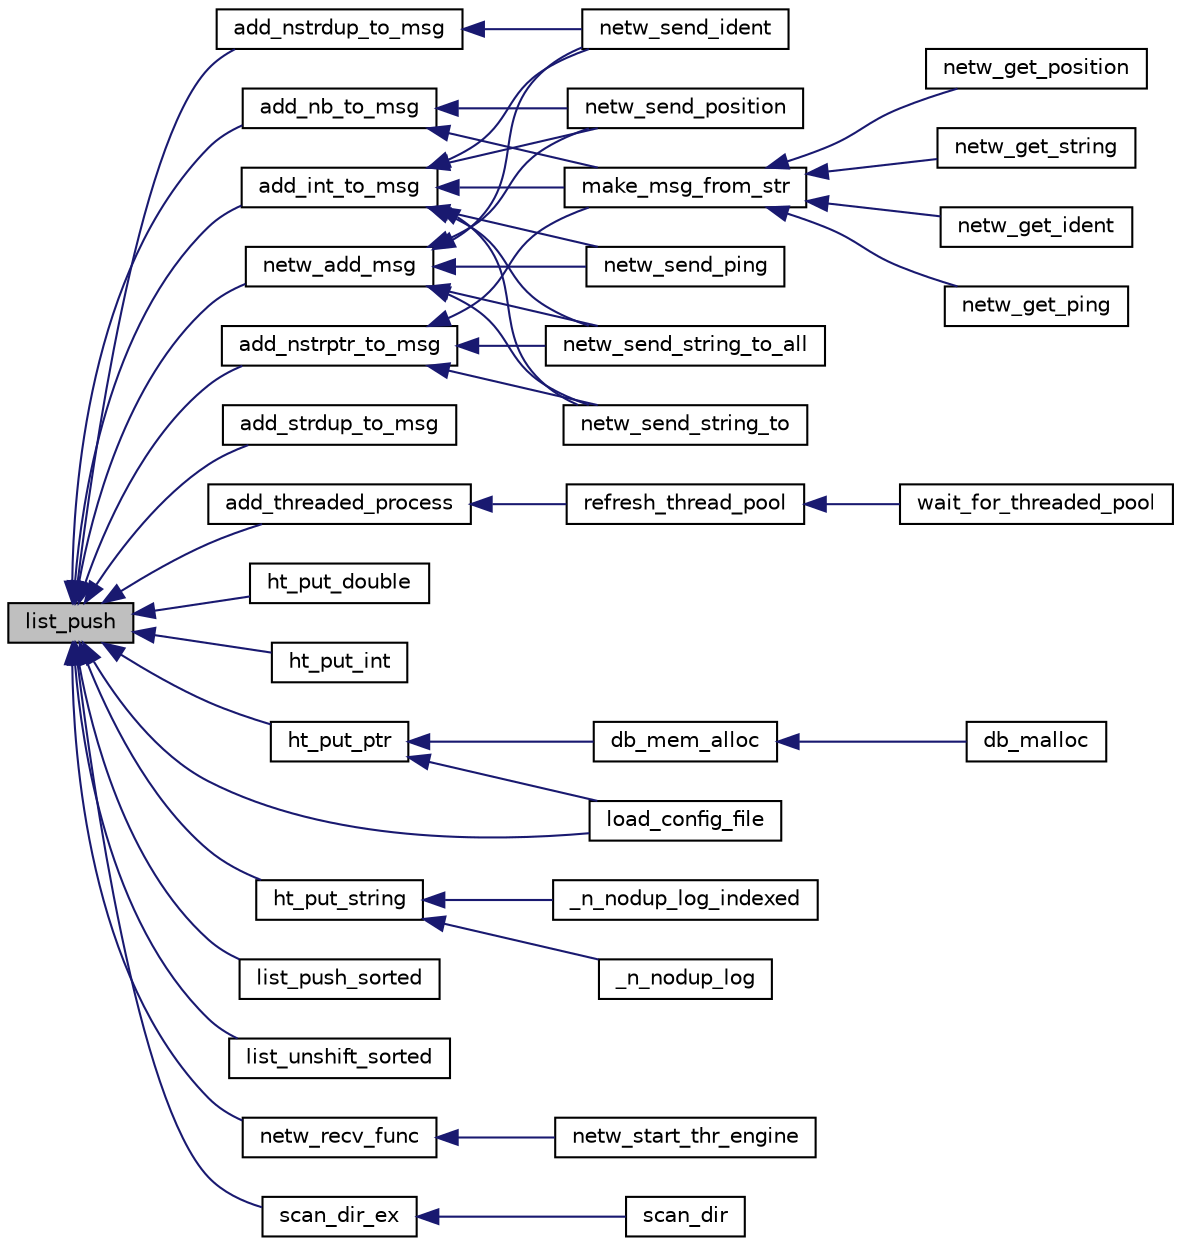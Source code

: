 digraph G
{
  edge [fontname="Helvetica",fontsize="10",labelfontname="Helvetica",labelfontsize="10"];
  node [fontname="Helvetica",fontsize="10",shape=record];
  rankdir=LR;
  Node1 [label="list_push",height=0.2,width=0.4,color="black", fillcolor="grey75", style="filled" fontcolor="black"];
  Node1 -> Node2 [dir=back,color="midnightblue",fontsize="10",style="solid",fontname="Helvetica"];
  Node2 [label="add_int_to_msg",height=0.2,width=0.4,color="black", fillcolor="white", style="filled",URL="$n__network__msg_8c.html#a7b4ccab1c57ae862807965312be589d1",tooltip="Add an int to the int list int the message."];
  Node2 -> Node3 [dir=back,color="midnightblue",fontsize="10",style="solid",fontname="Helvetica"];
  Node3 [label="make_msg_from_str",height=0.2,width=0.4,color="black", fillcolor="white", style="filled",URL="$n__network__msg_8c.html#a031bce4ba12a9f2d95a3fe8720404d83",tooltip="Make a single message of the string."];
  Node3 -> Node4 [dir=back,color="midnightblue",fontsize="10",style="solid",fontname="Helvetica"];
  Node4 [label="netw_get_ident",height=0.2,width=0.4,color="black", fillcolor="white", style="filled",URL="$n__network__msg_8c.html#af2d84e34e50db7b3b7aca16c6bdb06f8",tooltip="Retrieves identification from netwmsg."];
  Node3 -> Node5 [dir=back,color="midnightblue",fontsize="10",style="solid",fontname="Helvetica"];
  Node5 [label="netw_get_ping",height=0.2,width=0.4,color="black", fillcolor="white", style="filled",URL="$n__network__msg_8c.html#ae420c2ecf92f1d0391df32a383eb485c",tooltip="Retrieves a ping travel elapsed time."];
  Node3 -> Node6 [dir=back,color="midnightblue",fontsize="10",style="solid",fontname="Helvetica"];
  Node6 [label="netw_get_position",height=0.2,width=0.4,color="black", fillcolor="white", style="filled",URL="$n__network__msg_8c.html#a241bf3b1ebc63dd986dfec1b0fe4998b",tooltip="Retrieves position from netwmsg."];
  Node3 -> Node7 [dir=back,color="midnightblue",fontsize="10",style="solid",fontname="Helvetica"];
  Node7 [label="netw_get_string",height=0.2,width=0.4,color="black", fillcolor="white", style="filled",URL="$n__network__msg_8c.html#a810dcf6c6b78b21137c626ba499228ff",tooltip="Retrieves string from netwmsg."];
  Node2 -> Node8 [dir=back,color="midnightblue",fontsize="10",style="solid",fontname="Helvetica"];
  Node8 [label="netw_send_ident",height=0.2,width=0.4,color="black", fillcolor="white", style="filled",URL="$n__network__msg_8c.html#ae8345266fcf7a23c0e8ffe176b0e086f",tooltip="Add a formatted NETWMSG_IDENT message to the specified network."];
  Node2 -> Node9 [dir=back,color="midnightblue",fontsize="10",style="solid",fontname="Helvetica"];
  Node9 [label="netw_send_ping",height=0.2,width=0.4,color="black", fillcolor="white", style="filled",URL="$n__network__msg_8c.html#a660b0821177394fcfcb7afb8c24fd80a",tooltip="Add a ping reply to the network."];
  Node2 -> Node10 [dir=back,color="midnightblue",fontsize="10",style="solid",fontname="Helvetica"];
  Node10 [label="netw_send_position",height=0.2,width=0.4,color="black", fillcolor="white", style="filled",URL="$n__network__msg_8c.html#a9dbcd5aef0dbecf19bceea2ddb46bdd4",tooltip="Add a formatted NETWMSG_IDENT message to the specified network."];
  Node2 -> Node11 [dir=back,color="midnightblue",fontsize="10",style="solid",fontname="Helvetica"];
  Node11 [label="netw_send_string_to",height=0.2,width=0.4,color="black", fillcolor="white", style="filled",URL="$n__network__msg_8c.html#a70307219ccb98fda70ef1ba236c52979",tooltip="Add a string to the network, aiming a specific user."];
  Node2 -> Node12 [dir=back,color="midnightblue",fontsize="10",style="solid",fontname="Helvetica"];
  Node12 [label="netw_send_string_to_all",height=0.2,width=0.4,color="black", fillcolor="white", style="filled",URL="$n__network__msg_8c.html#a16cdc3a012fc9127e1d297da1e16eee1",tooltip="Add a string to the network, aiming all server-side users."];
  Node1 -> Node13 [dir=back,color="midnightblue",fontsize="10",style="solid",fontname="Helvetica"];
  Node13 [label="add_nb_to_msg",height=0.2,width=0.4,color="black", fillcolor="white", style="filled",URL="$n__network__msg_8c.html#ad2facb2bfbbcbf55093729b3774e2012",tooltip="Add an float to the message."];
  Node13 -> Node3 [dir=back,color="midnightblue",fontsize="10",style="solid",fontname="Helvetica"];
  Node13 -> Node10 [dir=back,color="midnightblue",fontsize="10",style="solid",fontname="Helvetica"];
  Node1 -> Node14 [dir=back,color="midnightblue",fontsize="10",style="solid",fontname="Helvetica"];
  Node14 [label="add_nstrdup_to_msg",height=0.2,width=0.4,color="black", fillcolor="white", style="filled",URL="$n__network__msg_8c.html#a408b4400504508bdd5c24312d8537760",tooltip="Add a copy of str to the string list in the message."];
  Node14 -> Node8 [dir=back,color="midnightblue",fontsize="10",style="solid",fontname="Helvetica"];
  Node1 -> Node15 [dir=back,color="midnightblue",fontsize="10",style="solid",fontname="Helvetica"];
  Node15 [label="add_nstrptr_to_msg",height=0.2,width=0.4,color="black", fillcolor="white", style="filled",URL="$n__network__msg_8c.html#a3e1d026b20fb056f93cb53dc9406c525",tooltip="Add a string to the string list in the message."];
  Node15 -> Node3 [dir=back,color="midnightblue",fontsize="10",style="solid",fontname="Helvetica"];
  Node15 -> Node11 [dir=back,color="midnightblue",fontsize="10",style="solid",fontname="Helvetica"];
  Node15 -> Node12 [dir=back,color="midnightblue",fontsize="10",style="solid",fontname="Helvetica"];
  Node1 -> Node16 [dir=back,color="midnightblue",fontsize="10",style="solid",fontname="Helvetica"];
  Node16 [label="add_strdup_to_msg",height=0.2,width=0.4,color="black", fillcolor="white", style="filled",URL="$n__network__msg_8c.html#aef42a4213eb32886a8782b07db6a05a2",tooltip="Add a copy of char *str to the string list in the message."];
  Node1 -> Node17 [dir=back,color="midnightblue",fontsize="10",style="solid",fontname="Helvetica"];
  Node17 [label="add_threaded_process",height=0.2,width=0.4,color="black", fillcolor="white", style="filled",URL="$n__thread__pool_8c.html#a46497eb81066d0df83dfd07ad0a9f561",tooltip="add a function and params to a thread pool"];
  Node17 -> Node18 [dir=back,color="midnightblue",fontsize="10",style="solid",fontname="Helvetica"];
  Node18 [label="refresh_thread_pool",height=0.2,width=0.4,color="black", fillcolor="white", style="filled",URL="$n__thread__pool_8c.html#a5d9ce1747e4b7cb58ce3767f7e56cd8b",tooltip="try to add some waiting DIRECT_PROCs on some free thread slots, else do nothing"];
  Node18 -> Node19 [dir=back,color="midnightblue",fontsize="10",style="solid",fontname="Helvetica"];
  Node19 [label="wait_for_threaded_pool",height=0.2,width=0.4,color="black", fillcolor="white", style="filled",URL="$n__thread__pool_8c.html#a992fc2a67a2d66733ccd10f7d9e2ead3",tooltip="Wait for all the launched process in the thread pool to terminate."];
  Node1 -> Node20 [dir=back,color="midnightblue",fontsize="10",style="solid",fontname="Helvetica"];
  Node20 [label="ht_put_double",height=0.2,width=0.4,color="black", fillcolor="white", style="filled",URL="$n__hash_8c.html#a70893a1e40d3fd0f9e04f8112ac5beac",tooltip="put a double value with given key in the targeted hash table"];
  Node1 -> Node21 [dir=back,color="midnightblue",fontsize="10",style="solid",fontname="Helvetica"];
  Node21 [label="ht_put_int",height=0.2,width=0.4,color="black", fillcolor="white", style="filled",URL="$n__hash_8c.html#a99a6e2c71abc8ba946bedc4278aeef27",tooltip="put an integral value with given key in the targeted hash table"];
  Node1 -> Node22 [dir=back,color="midnightblue",fontsize="10",style="solid",fontname="Helvetica"];
  Node22 [label="ht_put_ptr",height=0.2,width=0.4,color="black", fillcolor="white", style="filled",URL="$n__hash_8c.html#a59a63e27a615643df1e58e7cbd5fc262",tooltip="put a pointer value with given key in the targeted hash table"];
  Node22 -> Node23 [dir=back,color="midnightblue",fontsize="10",style="solid",fontname="Helvetica"];
  Node23 [label="db_mem_alloc",height=0.2,width=0.4,color="black", fillcolor="white", style="filled",URL="$n__debug__mem_8c.html#a3f63c1a843b2f1685d31b4564ee03918",tooltip="allocate a new pointer with size and also put it in the debug table"];
  Node23 -> Node24 [dir=back,color="midnightblue",fontsize="10",style="solid",fontname="Helvetica"];
  Node24 [label="db_malloc",height=0.2,width=0.4,color="black", fillcolor="white", style="filled",URL="$n__debug__mem_8c.html#a4e40fbd7c03b3f9c8ddb3031c464921e",tooltip="return a new allocated element"];
  Node22 -> Node25 [dir=back,color="midnightblue",fontsize="10",style="solid",fontname="Helvetica"];
  Node25 [label="load_config_file",height=0.2,width=0.4,color="black", fillcolor="white", style="filled",URL="$n__config__file_8c.html#a0206fadb78039ac602fc0696b27b85a6",tooltip="load a config file"];
  Node1 -> Node26 [dir=back,color="midnightblue",fontsize="10",style="solid",fontname="Helvetica"];
  Node26 [label="ht_put_string",height=0.2,width=0.4,color="black", fillcolor="white", style="filled",URL="$n__hash_8c.html#a7f307bb48bebaca6f5e563760ef40ecd",tooltip="put a null terminated char *string with given key in the targeted hash table"];
  Node26 -> Node27 [dir=back,color="midnightblue",fontsize="10",style="solid",fontname="Helvetica"];
  Node27 [label="_n_nodup_log",height=0.2,width=0.4,color="black", fillcolor="white", style="filled",URL="$n__nodup__log_8c.html#a650828539395216dd2f4f28da5131c42",tooltip="Logging function. log( level , const char *format , ... ) is a macro around _log."];
  Node26 -> Node28 [dir=back,color="midnightblue",fontsize="10",style="solid",fontname="Helvetica"];
  Node28 [label="_n_nodup_log_indexed",height=0.2,width=0.4,color="black", fillcolor="white", style="filled",URL="$n__nodup__log_8c.html#acbf9e2a1400ab6f00a30186d9a5c4683",tooltip="Logging function. log( level , const char *format , ... ) is a macro around _log."];
  Node1 -> Node29 [dir=back,color="midnightblue",fontsize="10",style="solid",fontname="Helvetica"];
  Node29 [label="list_push_sorted",height=0.2,width=0.4,color="black", fillcolor="white", style="filled",URL="$n__list_8c.html#ae582df4f7b31ccc5a6a026ffd8ea9555",tooltip="Add a pointer sorted in the list , starting by the end of the list."];
  Node1 -> Node30 [dir=back,color="midnightblue",fontsize="10",style="solid",fontname="Helvetica"];
  Node30 [label="list_unshift_sorted",height=0.2,width=0.4,color="black", fillcolor="white", style="filled",URL="$n__list_8c.html#a98e4e6e168d82f062e987ef578ce8e43",tooltip="Add a pointer sorted in the list , starting by the start of the list."];
  Node1 -> Node25 [dir=back,color="midnightblue",fontsize="10",style="solid",fontname="Helvetica"];
  Node1 -> Node31 [dir=back,color="midnightblue",fontsize="10",style="solid",fontname="Helvetica"];
  Node31 [label="netw_add_msg",height=0.2,width=0.4,color="black", fillcolor="white", style="filled",URL="$n__network_8c.html#a10429a9fa106b61c38f28635242ce502",tooltip="Add a message to send in aimed NETWORK."];
  Node31 -> Node8 [dir=back,color="midnightblue",fontsize="10",style="solid",fontname="Helvetica"];
  Node31 -> Node9 [dir=back,color="midnightblue",fontsize="10",style="solid",fontname="Helvetica"];
  Node31 -> Node10 [dir=back,color="midnightblue",fontsize="10",style="solid",fontname="Helvetica"];
  Node31 -> Node11 [dir=back,color="midnightblue",fontsize="10",style="solid",fontname="Helvetica"];
  Node31 -> Node12 [dir=back,color="midnightblue",fontsize="10",style="solid",fontname="Helvetica"];
  Node1 -> Node32 [dir=back,color="midnightblue",fontsize="10",style="solid",fontname="Helvetica"];
  Node32 [label="netw_recv_func",height=0.2,width=0.4,color="black", fillcolor="white", style="filled",URL="$n__network_8c.html#a63e06c0450013078c54bb4951e9438ac",tooltip="To Thread Receiving function."];
  Node32 -> Node33 [dir=back,color="midnightblue",fontsize="10",style="solid",fontname="Helvetica"];
  Node33 [label="netw_start_thr_engine",height=0.2,width=0.4,color="black", fillcolor="white", style="filled",URL="$n__network_8c.html#a0d300adbf6f3707a3b626e696e69440d",tooltip="Start the NETWORK netw Threaded Engine. Create a sending &amp; receiving thread."];
  Node1 -> Node34 [dir=back,color="midnightblue",fontsize="10",style="solid",fontname="Helvetica"];
  Node34 [label="scan_dir_ex",height=0.2,width=0.4,color="black", fillcolor="white", style="filled",URL="$n__str_8c.html#a3257ab0fdf5a36d0dfca480a161d9fbf",tooltip="Scan a list of directory and return a list of char *file."];
  Node34 -> Node35 [dir=back,color="midnightblue",fontsize="10",style="solid",fontname="Helvetica"];
  Node35 [label="scan_dir",height=0.2,width=0.4,color="black", fillcolor="white", style="filled",URL="$n__str_8c.html#aa3becc1e523b47d5d53bbbf6b1603520",tooltip="Scan a list of directory and return a list of char *file."];
}
